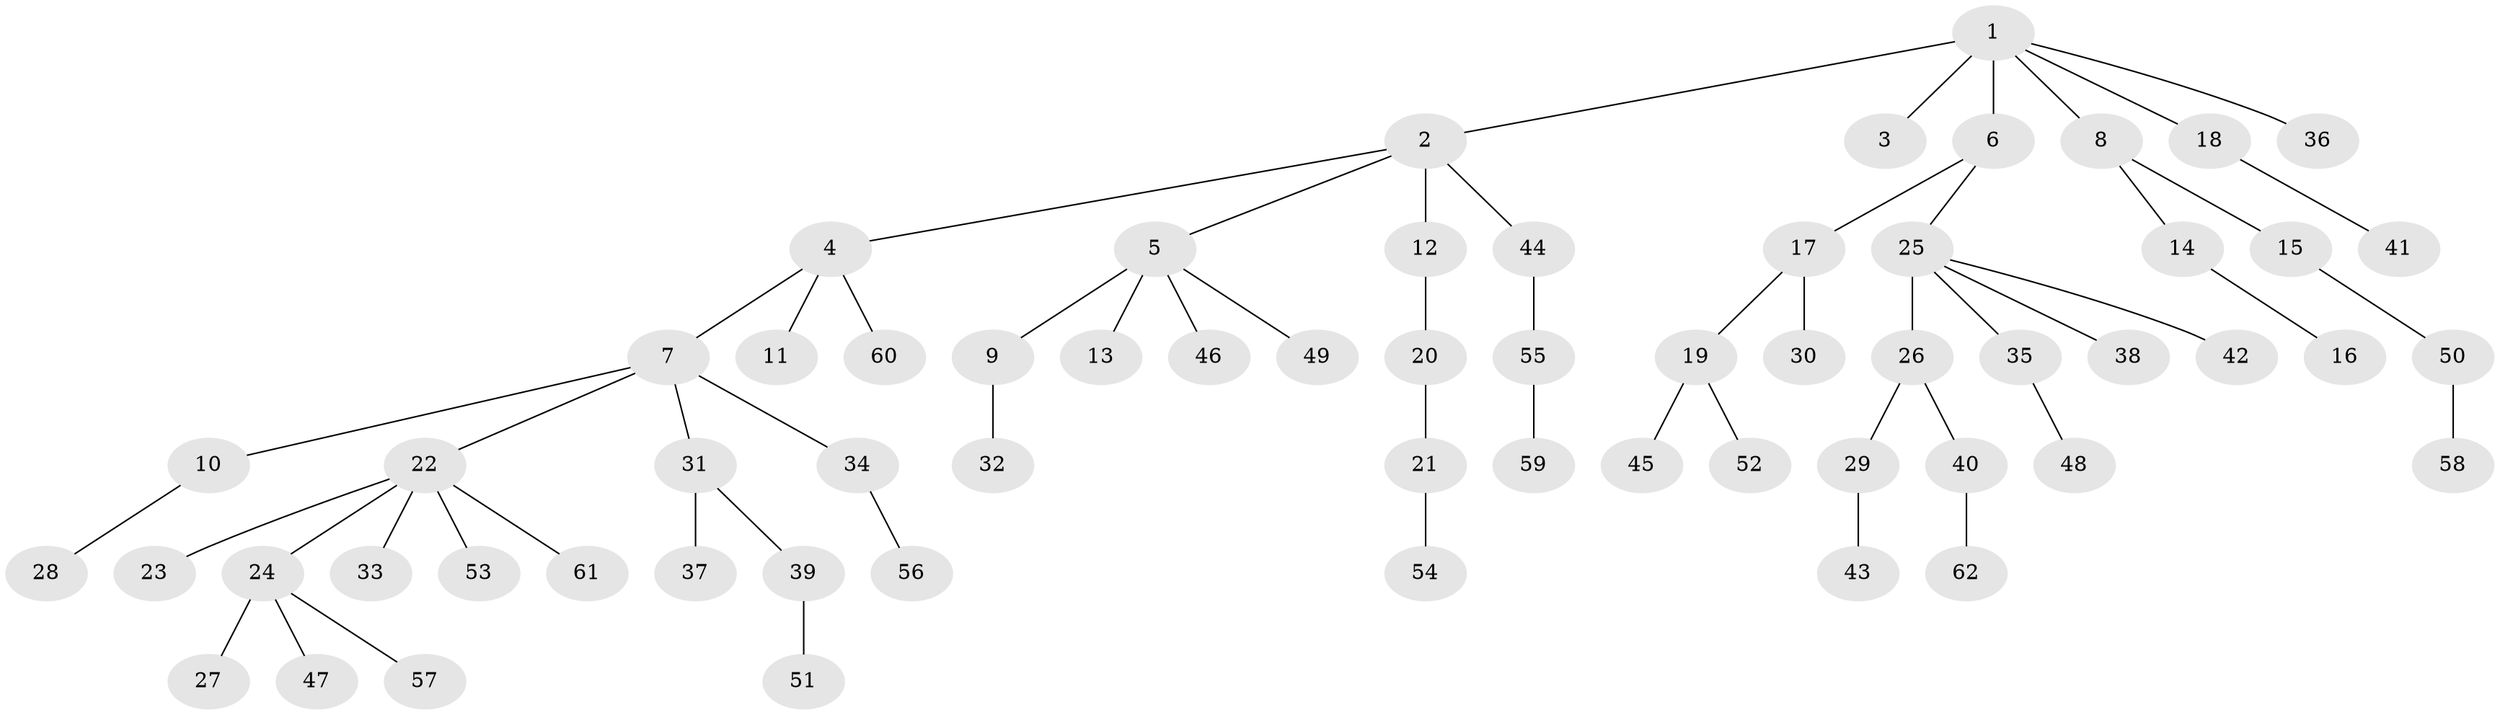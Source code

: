 // original degree distribution, {6: 0.03278688524590164, 3: 0.10655737704918032, 5: 0.01639344262295082, 1: 0.47540983606557374, 2: 0.30327868852459017, 4: 0.05737704918032787, 9: 0.00819672131147541}
// Generated by graph-tools (version 1.1) at 2025/36/03/09/25 02:36:51]
// undirected, 62 vertices, 61 edges
graph export_dot {
graph [start="1"]
  node [color=gray90,style=filled];
  1;
  2;
  3;
  4;
  5;
  6;
  7;
  8;
  9;
  10;
  11;
  12;
  13;
  14;
  15;
  16;
  17;
  18;
  19;
  20;
  21;
  22;
  23;
  24;
  25;
  26;
  27;
  28;
  29;
  30;
  31;
  32;
  33;
  34;
  35;
  36;
  37;
  38;
  39;
  40;
  41;
  42;
  43;
  44;
  45;
  46;
  47;
  48;
  49;
  50;
  51;
  52;
  53;
  54;
  55;
  56;
  57;
  58;
  59;
  60;
  61;
  62;
  1 -- 2 [weight=1.0];
  1 -- 3 [weight=2.0];
  1 -- 6 [weight=1.0];
  1 -- 8 [weight=1.0];
  1 -- 18 [weight=1.0];
  1 -- 36 [weight=1.0];
  2 -- 4 [weight=1.0];
  2 -- 5 [weight=1.0];
  2 -- 12 [weight=1.0];
  2 -- 44 [weight=1.0];
  4 -- 7 [weight=1.0];
  4 -- 11 [weight=1.0];
  4 -- 60 [weight=1.0];
  5 -- 9 [weight=1.0];
  5 -- 13 [weight=2.0];
  5 -- 46 [weight=1.0];
  5 -- 49 [weight=1.0];
  6 -- 17 [weight=1.0];
  6 -- 25 [weight=1.0];
  7 -- 10 [weight=1.0];
  7 -- 22 [weight=1.0];
  7 -- 31 [weight=1.0];
  7 -- 34 [weight=1.0];
  8 -- 14 [weight=1.0];
  8 -- 15 [weight=1.0];
  9 -- 32 [weight=1.0];
  10 -- 28 [weight=1.0];
  12 -- 20 [weight=1.0];
  14 -- 16 [weight=2.0];
  15 -- 50 [weight=1.0];
  17 -- 19 [weight=1.0];
  17 -- 30 [weight=1.0];
  18 -- 41 [weight=1.0];
  19 -- 45 [weight=1.0];
  19 -- 52 [weight=1.0];
  20 -- 21 [weight=2.0];
  21 -- 54 [weight=1.0];
  22 -- 23 [weight=1.0];
  22 -- 24 [weight=1.0];
  22 -- 33 [weight=1.0];
  22 -- 53 [weight=1.0];
  22 -- 61 [weight=1.0];
  24 -- 27 [weight=2.0];
  24 -- 47 [weight=1.0];
  24 -- 57 [weight=1.0];
  25 -- 26 [weight=6.0];
  25 -- 35 [weight=1.0];
  25 -- 38 [weight=1.0];
  25 -- 42 [weight=1.0];
  26 -- 29 [weight=1.0];
  26 -- 40 [weight=1.0];
  29 -- 43 [weight=1.0];
  31 -- 37 [weight=1.0];
  31 -- 39 [weight=1.0];
  34 -- 56 [weight=1.0];
  35 -- 48 [weight=1.0];
  39 -- 51 [weight=1.0];
  40 -- 62 [weight=1.0];
  44 -- 55 [weight=1.0];
  50 -- 58 [weight=2.0];
  55 -- 59 [weight=2.0];
}
